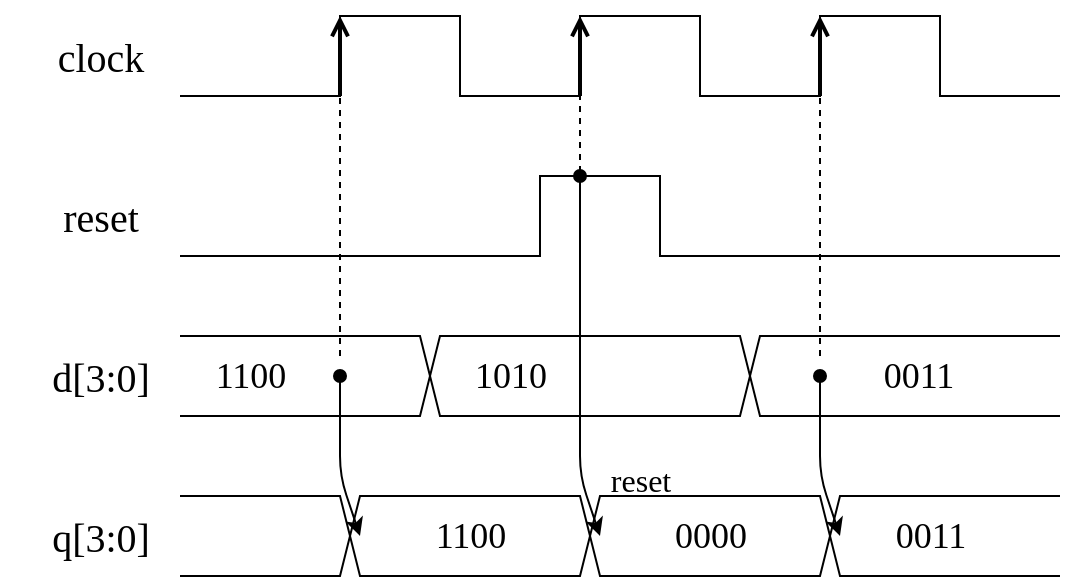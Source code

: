 <mxfile>
    <diagram id="PEJdi4ICHA6tjedfA1_A" name="ページ1">
        <mxGraphModel dx="1930" dy="548" grid="1" gridSize="10" guides="1" tooltips="1" connect="1" arrows="1" fold="1" page="1" pageScale="1" pageWidth="827" pageHeight="1169" math="0" shadow="0">
            <root>
                <mxCell id="0"/>
                <mxCell id="1" parent="0"/>
                <mxCell id="2" value="" style="endArrow=none;html=1;rounded=0;curved=0;" edge="1" parent="1">
                    <mxGeometry width="50" height="50" relative="1" as="geometry">
                        <mxPoint x="80" y="280" as="sourcePoint"/>
                        <mxPoint x="520" y="280" as="targetPoint"/>
                        <Array as="points">
                            <mxPoint x="160" y="280"/>
                            <mxPoint x="160" y="240"/>
                            <mxPoint x="220" y="240"/>
                            <mxPoint x="220" y="280"/>
                            <mxPoint x="280" y="280"/>
                            <mxPoint x="280" y="240"/>
                            <mxPoint x="340" y="240"/>
                            <mxPoint x="340" y="280"/>
                            <mxPoint x="400" y="280"/>
                            <mxPoint x="400" y="240"/>
                            <mxPoint x="460" y="240"/>
                            <mxPoint x="460" y="280"/>
                        </Array>
                    </mxGeometry>
                </mxCell>
                <mxCell id="3" value="clock" style="text;html=1;align=center;verticalAlign=middle;resizable=0;points=[];autosize=1;strokeColor=none;fillColor=none;fontFamily=Lucida Console;fontSize=20;" vertex="1" parent="1">
                    <mxGeometry y="240" width="80" height="40" as="geometry"/>
                </mxCell>
                <mxCell id="4" value="" style="endArrow=none;html=1;rounded=0;curved=0;" edge="1" parent="1">
                    <mxGeometry width="50" height="50" relative="1" as="geometry">
                        <mxPoint x="80" y="400" as="sourcePoint"/>
                        <mxPoint x="520" y="400" as="targetPoint"/>
                        <Array as="points">
                            <mxPoint x="200" y="400"/>
                            <mxPoint x="210" y="440"/>
                            <mxPoint x="360" y="440"/>
                            <mxPoint x="370" y="400"/>
                        </Array>
                    </mxGeometry>
                </mxCell>
                <mxCell id="5" value="" style="endArrow=none;html=1;rounded=0;curved=0;" edge="1" parent="1">
                    <mxGeometry width="50" height="50" relative="1" as="geometry">
                        <mxPoint x="80" y="440" as="sourcePoint"/>
                        <mxPoint x="520" y="440" as="targetPoint"/>
                        <Array as="points">
                            <mxPoint x="200" y="440"/>
                            <mxPoint x="210" y="400"/>
                            <mxPoint x="360" y="400"/>
                            <mxPoint x="370" y="440"/>
                        </Array>
                    </mxGeometry>
                </mxCell>
                <mxCell id="6" value="d[3:0]" style="text;html=1;align=center;verticalAlign=middle;resizable=0;points=[];autosize=1;strokeColor=none;fillColor=none;fontFamily=Lucida Console;fontSize=20;" vertex="1" parent="1">
                    <mxGeometry x="-10" y="400" width="100" height="40" as="geometry"/>
                </mxCell>
                <mxCell id="7" value="q[3:0]" style="text;html=1;align=center;verticalAlign=middle;resizable=0;points=[];autosize=1;strokeColor=none;fillColor=none;fontFamily=Lucida Console;fontSize=20;" vertex="1" parent="1">
                    <mxGeometry x="-10" y="480" width="100" height="40" as="geometry"/>
                </mxCell>
                <mxCell id="8" value="" style="endArrow=none;html=1;rounded=0;curved=0;" edge="1" parent="1">
                    <mxGeometry width="50" height="50" relative="1" as="geometry">
                        <mxPoint x="80" y="480" as="sourcePoint"/>
                        <mxPoint x="520" y="520" as="targetPoint"/>
                        <Array as="points">
                            <mxPoint x="160" y="480"/>
                            <mxPoint x="170" y="520"/>
                            <mxPoint x="280" y="520"/>
                            <mxPoint x="290" y="480"/>
                            <mxPoint x="400" y="480"/>
                            <mxPoint x="410" y="520"/>
                        </Array>
                    </mxGeometry>
                </mxCell>
                <mxCell id="9" value="" style="endArrow=none;html=1;rounded=0;curved=0;" edge="1" parent="1">
                    <mxGeometry width="50" height="50" relative="1" as="geometry">
                        <mxPoint x="80" y="520" as="sourcePoint"/>
                        <mxPoint x="520" y="480" as="targetPoint"/>
                        <Array as="points">
                            <mxPoint x="160" y="520"/>
                            <mxPoint x="170" y="480"/>
                            <mxPoint x="280" y="480"/>
                            <mxPoint x="290" y="520"/>
                            <mxPoint x="400" y="520"/>
                            <mxPoint x="410" y="480"/>
                        </Array>
                    </mxGeometry>
                </mxCell>
                <mxCell id="10" value="" style="endArrow=open;html=1;endFill=0;strokeWidth=2;" edge="1" parent="1">
                    <mxGeometry width="50" height="50" relative="1" as="geometry">
                        <mxPoint x="160" y="280" as="sourcePoint"/>
                        <mxPoint x="160" y="240" as="targetPoint"/>
                    </mxGeometry>
                </mxCell>
                <mxCell id="11" value="" style="endArrow=open;html=1;endFill=0;strokeWidth=2;" edge="1" parent="1">
                    <mxGeometry width="50" height="50" relative="1" as="geometry">
                        <mxPoint x="280" y="280" as="sourcePoint"/>
                        <mxPoint x="280" y="240" as="targetPoint"/>
                    </mxGeometry>
                </mxCell>
                <mxCell id="12" value="" style="endArrow=open;html=1;endFill=0;strokeWidth=2;" edge="1" parent="1">
                    <mxGeometry width="50" height="50" relative="1" as="geometry">
                        <mxPoint x="400" y="280" as="sourcePoint"/>
                        <mxPoint x="400" y="240" as="targetPoint"/>
                    </mxGeometry>
                </mxCell>
                <mxCell id="13" value="1100" style="text;html=1;align=center;verticalAlign=middle;resizable=0;points=[];autosize=1;strokeColor=none;fillColor=none;fontFamily=Lucida Console;fontSize=18;" vertex="1" parent="1">
                    <mxGeometry x="80" y="400" width="70" height="40" as="geometry"/>
                </mxCell>
                <mxCell id="14" value="" style="endArrow=classic;html=1;startArrow=oval;startFill=1;" edge="1" parent="1">
                    <mxGeometry width="50" height="50" relative="1" as="geometry">
                        <mxPoint x="160" y="420" as="sourcePoint"/>
                        <mxPoint x="170" y="500" as="targetPoint"/>
                        <Array as="points">
                            <mxPoint x="160" y="470"/>
                        </Array>
                    </mxGeometry>
                </mxCell>
                <mxCell id="15" value="" style="endArrow=none;dashed=1;html=1;" edge="1" parent="1">
                    <mxGeometry width="50" height="50" relative="1" as="geometry">
                        <mxPoint x="160" y="410" as="sourcePoint"/>
                        <mxPoint x="160" y="280" as="targetPoint"/>
                    </mxGeometry>
                </mxCell>
                <mxCell id="16" value="1100" style="text;html=1;align=center;verticalAlign=middle;resizable=0;points=[];autosize=1;strokeColor=none;fillColor=none;fontFamily=Lucida Console;fontSize=18;" vertex="1" parent="1">
                    <mxGeometry x="190" y="480" width="70" height="40" as="geometry"/>
                </mxCell>
                <mxCell id="17" value="1010" style="text;html=1;align=center;verticalAlign=middle;resizable=0;points=[];autosize=1;strokeColor=none;fillColor=none;fontFamily=Lucida Console;fontSize=18;" vertex="1" parent="1">
                    <mxGeometry x="210" y="400" width="70" height="40" as="geometry"/>
                </mxCell>
                <mxCell id="18" value="" style="endArrow=classic;html=1;startArrow=oval;startFill=1;" edge="1" parent="1">
                    <mxGeometry width="50" height="50" relative="1" as="geometry">
                        <mxPoint x="280" y="320" as="sourcePoint"/>
                        <mxPoint x="290" y="500" as="targetPoint"/>
                        <Array as="points">
                            <mxPoint x="280" y="470"/>
                        </Array>
                    </mxGeometry>
                </mxCell>
                <mxCell id="19" value="" style="endArrow=none;dashed=1;html=1;" edge="1" parent="1">
                    <mxGeometry width="50" height="50" relative="1" as="geometry">
                        <mxPoint x="280" y="330" as="sourcePoint"/>
                        <mxPoint x="280" y="280" as="targetPoint"/>
                    </mxGeometry>
                </mxCell>
                <mxCell id="20" value="" style="endArrow=classic;html=1;startArrow=oval;startFill=1;" edge="1" parent="1">
                    <mxGeometry width="50" height="50" relative="1" as="geometry">
                        <mxPoint x="400" y="420" as="sourcePoint"/>
                        <mxPoint x="410" y="500" as="targetPoint"/>
                        <Array as="points">
                            <mxPoint x="400" y="470"/>
                        </Array>
                    </mxGeometry>
                </mxCell>
                <mxCell id="21" value="0000" style="text;html=1;align=center;verticalAlign=middle;resizable=0;points=[];autosize=1;strokeColor=none;fillColor=none;fontFamily=Lucida Console;fontSize=18;" vertex="1" parent="1">
                    <mxGeometry x="310" y="480" width="70" height="40" as="geometry"/>
                </mxCell>
                <mxCell id="22" value="0011" style="text;html=1;align=center;verticalAlign=middle;resizable=0;points=[];autosize=1;strokeColor=none;fillColor=none;fontFamily=Lucida Console;fontSize=18;" vertex="1" parent="1">
                    <mxGeometry x="414" y="400" width="70" height="40" as="geometry"/>
                </mxCell>
                <mxCell id="23" value="0011" style="text;html=1;align=center;verticalAlign=middle;resizable=0;points=[];autosize=1;strokeColor=none;fillColor=none;fontFamily=Lucida Console;fontSize=18;" vertex="1" parent="1">
                    <mxGeometry x="420" y="480" width="70" height="40" as="geometry"/>
                </mxCell>
                <mxCell id="24" value="" style="endArrow=none;dashed=1;html=1;" edge="1" parent="1">
                    <mxGeometry width="50" height="50" relative="1" as="geometry">
                        <mxPoint x="400" y="410" as="sourcePoint"/>
                        <mxPoint x="400" y="280" as="targetPoint"/>
                    </mxGeometry>
                </mxCell>
                <mxCell id="25" value="" style="endArrow=none;html=1;rounded=0;curved=0;" edge="1" parent="1">
                    <mxGeometry width="50" height="50" relative="1" as="geometry">
                        <mxPoint x="80" y="360" as="sourcePoint"/>
                        <mxPoint x="520" y="360" as="targetPoint"/>
                        <Array as="points">
                            <mxPoint x="260" y="360"/>
                            <mxPoint x="260" y="320"/>
                            <mxPoint x="320" y="320"/>
                            <mxPoint x="320" y="360"/>
                        </Array>
                    </mxGeometry>
                </mxCell>
                <mxCell id="26" value="reset" style="text;html=1;align=center;verticalAlign=middle;resizable=0;points=[];autosize=1;strokeColor=none;fillColor=none;fontFamily=Lucida Console;fontSize=20;" vertex="1" parent="1">
                    <mxGeometry y="320" width="80" height="40" as="geometry"/>
                </mxCell>
                <mxCell id="27" value="&lt;font style=&quot;font-size: 16px;&quot;&gt;reset&lt;/font&gt;" style="text;html=1;align=center;verticalAlign=middle;resizable=0;points=[];autosize=1;strokeColor=none;fillColor=none;fontFamily=Lucida Console;fontSize=20;" vertex="1" parent="1">
                    <mxGeometry x="275" y="450" width="70" height="40" as="geometry"/>
                </mxCell>
            </root>
        </mxGraphModel>
    </diagram>
</mxfile>